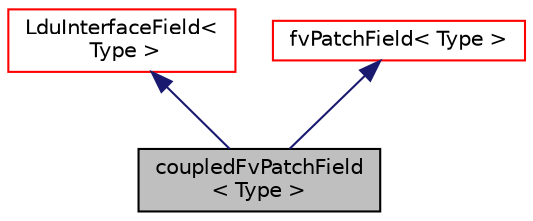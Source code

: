 digraph "coupledFvPatchField&lt; Type &gt;"
{
  bgcolor="transparent";
  edge [fontname="Helvetica",fontsize="10",labelfontname="Helvetica",labelfontsize="10"];
  node [fontname="Helvetica",fontsize="10",shape=record];
  Node1 [label="coupledFvPatchField\l\< Type \>",height=0.2,width=0.4,color="black", fillcolor="grey75", style="filled", fontcolor="black"];
  Node2 -> Node1 [dir="back",color="midnightblue",fontsize="10",style="solid",fontname="Helvetica"];
  Node2 [label="LduInterfaceField\<\l Type \>",height=0.2,width=0.4,color="red",URL="$a01304.html",tooltip="An abstract base class for implicitly-coupled interface fields e.g. processor and cyclic patch fields..."];
  Node3 -> Node1 [dir="back",color="midnightblue",fontsize="10",style="solid",fontname="Helvetica"];
  Node3 [label="fvPatchField\< Type \>",height=0.2,width=0.4,color="red",URL="$a00899.html",tooltip="Abstract base class with a fat-interface to all derived classes covering all possible ways in which t..."];
}
